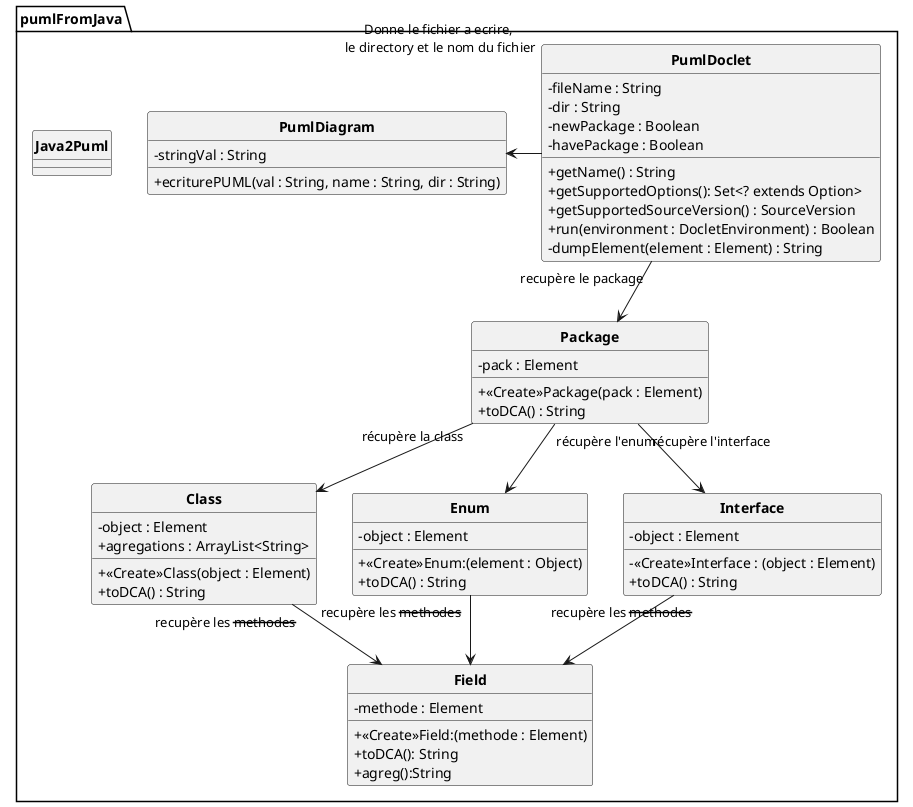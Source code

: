 @startuml
'https://plantuml.com/sequence-diagram

skinparam classAttributeIconSize 0
skinparam classFontStyle Bold
skinparam style strictuml

package pumlFromJava{
    class PumlDiagram{
        - stringVal : String
        + ecriturePUML(val : String, name : String, dir : String)
    }

    class Java2Puml{

    }

    class PumlDoclet{
        + getName() : String
        - fileName : String
        - dir : String
        + getSupportedOptions(): Set<? extends Option>
        + getSupportedSourceVersion() : SourceVersion
        + run(environment : DocletEnvironment) : Boolean
        - newPackage : Boolean
        - havePackage : Boolean
        - dumpElement(element : Element) : String
    }

    class Package{
        -pack : Element
        +<<Create>>Package(pack : Element)
        +toDCA() : String
    }

    class Class{
        -object : Element
        +agregations : ArrayList<String>
        +<<Create>>Class(object : Element)
        +toDCA() : String

    }

    class Field{
        -methode : Element
        +<<Create>>Field:(methode : Element)
        +toDCA(): String
        +agreg():String

    }

    class Enum{
        -object : Element
        +<<Create>>Enum:(element : Object)
        +toDCA() : String

    }

    class Interface{
        -object : Element
        -<<Create>>Interface : (object : Element)
        +toDCA() : String
    }

PumlDoclet "recupère le package" --> Package
Package "récupère la class" --> Class
Package "récupère l'interface" --> Interface
Package "récupère l'enum" --> Enum
Class "recupère les --methodes--" --> Field
Interface "recupère les --methodes--" --> Field
Enum "recupère les --methodes--" --> Field
'Je sais que ça ne s'appelle pas méthode mais gros trou de mémoire
PumlDoclet "Donne le fichier a ecrire,\n le directory et le nom du fichier" ---l-> PumlDiagram

}



@enduml